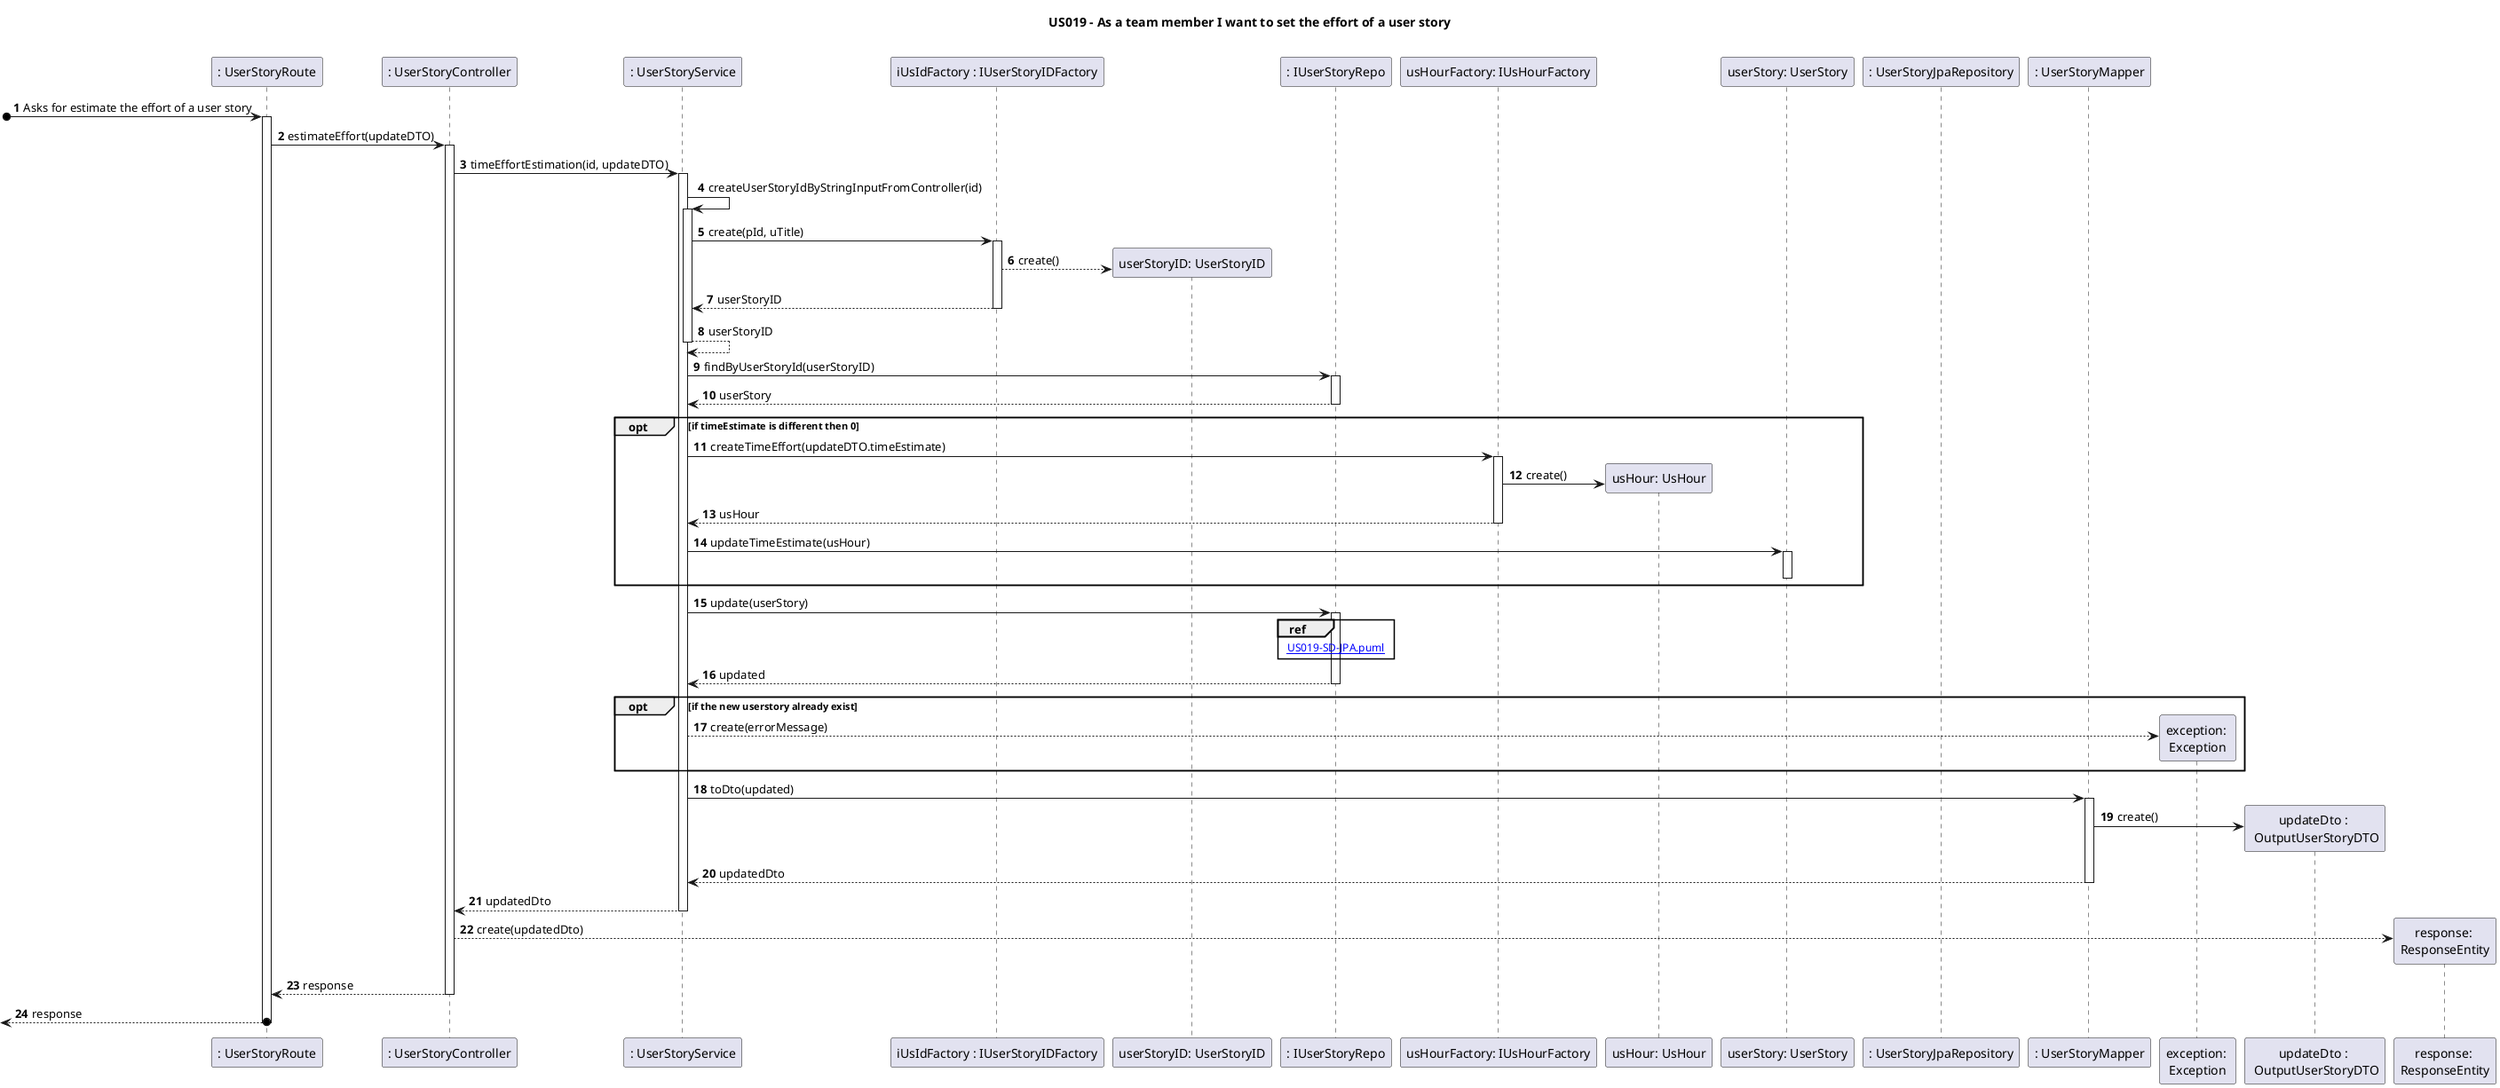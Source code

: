 @startuml
title "US019 - As a team member I want to set the effort of a user story"

autoactivate on
autonumber

participant ": UserStoryRoute" as Route
participant ": UserStoryController" as Ctrl
participant ": UserStoryService" as Service
participant "iUsIdFactory : IUserStoryIDFactory" as IdFactory
participant "userStoryID: UserStoryID" as ID
participant ": IUserStoryRepo" as Repo
participant "usHourFactory: IUsHourFactory" as EffortFactory
participant "usHour: UsHour" as Effort
participant "userStory: UserStory" as US
participant ": UserStoryJpaRepository" as Driver
participant ": UserStoryMapper" as usMapper
participant "exception: \nException" as exc
participant "updateDto : \n OutputUserStoryDTO" as outDto
participant "response: \nResponseEntity" as json

[o-> Route: Asks for estimate the effort of a user story
Route -> Ctrl: estimateEffort(updateDTO)
Ctrl -> Service: timeEffortEstimation(id, updateDTO)
Service -> Service: createUserStoryIdByStringInputFromController(id)
Service -> IdFactory: create(pId, uTitle)
IdFactory --> ID**: create()
return userStoryID
return userStoryID
Service -> Repo: findByUserStoryId(userStoryID)
return userStory
opt if timeEstimate is different then 0
    Service -> EffortFactory: createTimeEffort(updateDTO.timeEstimate)
    EffortFactory -> Effort**: create()
    return usHour
    Service -> US: updateTimeEstimate(usHour)
    deactivate US
end
Service -> Repo: update(userStory)
ref over Repo: [[US019-SD-JPA.puml]]
return updated
opt if the new userstory already exist
    Service --> exc** : create(errorMessage)
end
Service-> usMapper : toDto(updated)
usMapper-> outDto **:create()
usMapper --> Service: updatedDto
Service --> Ctrl: updatedDto
Ctrl --> json**: create(updatedDto)
return response
return response

@enduml